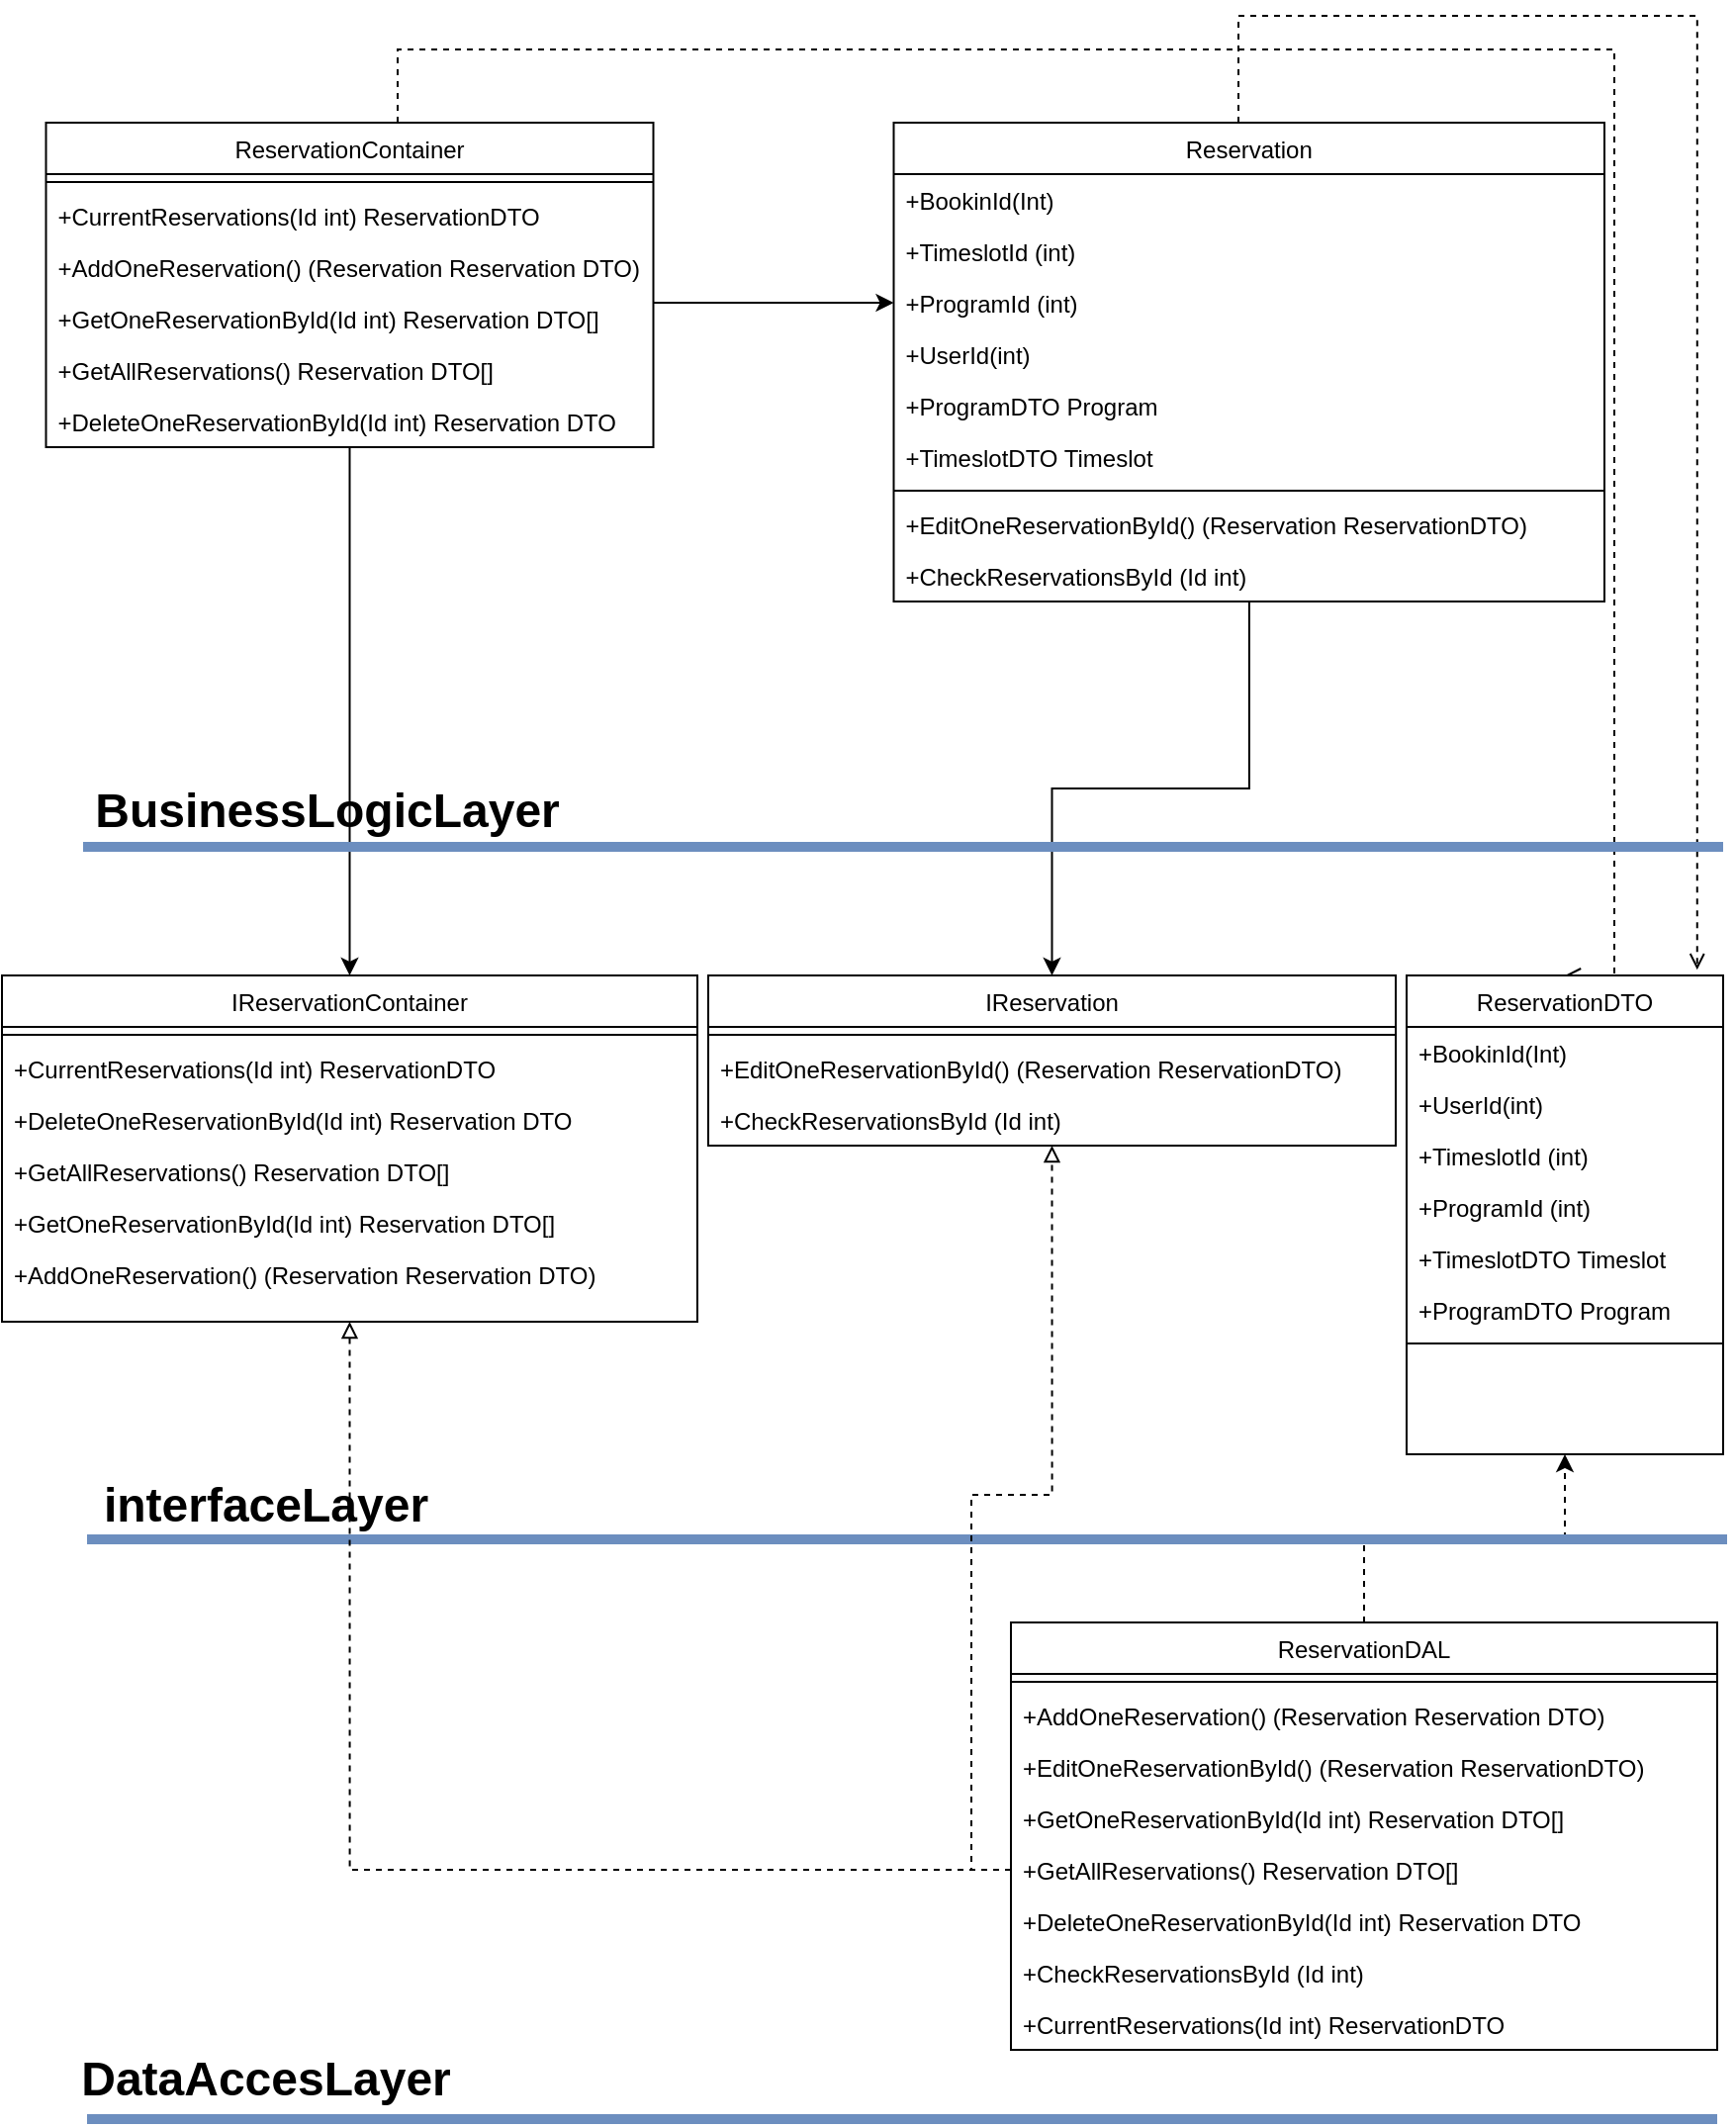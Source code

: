 <mxfile version="17.5.0" type="device"><diagram id="iIi2y86t232142pEMQrk" name="Page-1"><mxGraphModel dx="3730" dy="2207" grid="0" gridSize="10" guides="1" tooltips="1" connect="1" arrows="1" fold="1" page="1" pageScale="1" pageWidth="827" pageHeight="1169" math="0" shadow="0"><root><mxCell id="0"/><mxCell id="1" parent="0"/><mxCell id="u51G-E1ZMc3Vtgejx-sF-1" style="edgeStyle=orthogonalEdgeStyle;rounded=0;orthogonalLoop=1;jettySize=auto;html=1;" parent="1" source="u51G-E1ZMc3Vtgejx-sF-3" target="u51G-E1ZMc3Vtgejx-sF-44" edge="1"><mxGeometry relative="1" as="geometry"/></mxCell><mxCell id="u51G-E1ZMc3Vtgejx-sF-2" style="edgeStyle=orthogonalEdgeStyle;rounded=0;orthogonalLoop=1;jettySize=auto;html=1;entryX=0.918;entryY=-0.012;entryDx=0;entryDy=0;entryPerimeter=0;dashed=1;endArrow=open;endFill=0;" parent="1" source="u51G-E1ZMc3Vtgejx-sF-3" target="u51G-E1ZMc3Vtgejx-sF-21" edge="1"><mxGeometry relative="1" as="geometry"><Array as="points"><mxPoint x="-245" y="-374"/><mxPoint x="-13" y="-374"/></Array></mxGeometry></mxCell><mxCell id="u51G-E1ZMc3Vtgejx-sF-3" value="Reservation" style="swimlane;fontStyle=0;align=center;verticalAlign=top;childLayout=stackLayout;horizontal=1;startSize=26;horizontalStack=0;resizeParent=1;resizeLast=0;collapsible=1;marginBottom=0;rounded=0;shadow=0;strokeWidth=1;" parent="1" vertex="1"><mxGeometry x="-419.25" y="-320" width="359.25" height="242" as="geometry"><mxRectangle x="130" y="380" width="160" height="26" as="alternateBounds"/></mxGeometry></mxCell><mxCell id="uksDdmDyI_HR1fQv1SHN-14" value="+BookinId(Int)" style="text;align=left;verticalAlign=top;spacingLeft=4;spacingRight=4;overflow=hidden;rotatable=0;points=[[0,0.5],[1,0.5]];portConstraint=eastwest;rounded=0;shadow=0;html=0;" vertex="1" parent="u51G-E1ZMc3Vtgejx-sF-3"><mxGeometry y="26" width="359.25" height="26" as="geometry"/></mxCell><mxCell id="uksDdmDyI_HR1fQv1SHN-16" value="+TimeslotId (int)" style="text;align=left;verticalAlign=top;spacingLeft=4;spacingRight=4;overflow=hidden;rotatable=0;points=[[0,0.5],[1,0.5]];portConstraint=eastwest;rounded=0;shadow=0;html=0;" vertex="1" parent="u51G-E1ZMc3Vtgejx-sF-3"><mxGeometry y="52" width="359.25" height="26" as="geometry"/></mxCell><mxCell id="uksDdmDyI_HR1fQv1SHN-17" value="+ProgramId (int)" style="text;align=left;verticalAlign=top;spacingLeft=4;spacingRight=4;overflow=hidden;rotatable=0;points=[[0,0.5],[1,0.5]];portConstraint=eastwest;rounded=0;shadow=0;html=0;" vertex="1" parent="u51G-E1ZMc3Vtgejx-sF-3"><mxGeometry y="78" width="359.25" height="26" as="geometry"/></mxCell><mxCell id="uksDdmDyI_HR1fQv1SHN-15" value="+UserId(int)" style="text;align=left;verticalAlign=top;spacingLeft=4;spacingRight=4;overflow=hidden;rotatable=0;points=[[0,0.5],[1,0.5]];portConstraint=eastwest;rounded=0;shadow=0;html=0;" vertex="1" parent="u51G-E1ZMc3Vtgejx-sF-3"><mxGeometry y="104" width="359.25" height="26" as="geometry"/></mxCell><mxCell id="uksDdmDyI_HR1fQv1SHN-19" value="+ProgramDTO Program" style="text;align=left;verticalAlign=top;spacingLeft=4;spacingRight=4;overflow=hidden;rotatable=0;points=[[0,0.5],[1,0.5]];portConstraint=eastwest;rounded=0;shadow=0;html=0;" vertex="1" parent="u51G-E1ZMc3Vtgejx-sF-3"><mxGeometry y="130" width="359.25" height="26" as="geometry"/></mxCell><mxCell id="uksDdmDyI_HR1fQv1SHN-18" value="+TimeslotDTO Timeslot" style="text;align=left;verticalAlign=top;spacingLeft=4;spacingRight=4;overflow=hidden;rotatable=0;points=[[0,0.5],[1,0.5]];portConstraint=eastwest;rounded=0;shadow=0;html=0;" vertex="1" parent="u51G-E1ZMc3Vtgejx-sF-3"><mxGeometry y="156" width="359.25" height="26" as="geometry"/></mxCell><mxCell id="uksDdmDyI_HR1fQv1SHN-20" value="" style="line;html=1;strokeWidth=1;align=left;verticalAlign=middle;spacingTop=-1;spacingLeft=3;spacingRight=3;rotatable=0;labelPosition=right;points=[];portConstraint=eastwest;" vertex="1" parent="u51G-E1ZMc3Vtgejx-sF-3"><mxGeometry y="182" width="359.25" height="8" as="geometry"/></mxCell><mxCell id="uksDdmDyI_HR1fQv1SHN-12" value="+EditOneReservationById() (Reservation ReservationDTO)" style="text;align=left;verticalAlign=top;spacingLeft=4;spacingRight=4;overflow=hidden;rotatable=0;points=[[0,0.5],[1,0.5]];portConstraint=eastwest;rounded=0;shadow=0;html=0;" vertex="1" parent="u51G-E1ZMc3Vtgejx-sF-3"><mxGeometry y="190" width="359.25" height="26" as="geometry"/></mxCell><mxCell id="uksDdmDyI_HR1fQv1SHN-13" value="+CheckReservationsById (Id int)" style="text;align=left;verticalAlign=top;spacingLeft=4;spacingRight=4;overflow=hidden;rotatable=0;points=[[0,0.5],[1,0.5]];portConstraint=eastwest;rounded=0;shadow=0;html=0;" vertex="1" parent="u51G-E1ZMc3Vtgejx-sF-3"><mxGeometry y="216" width="359.25" height="26" as="geometry"/></mxCell><mxCell id="u51G-E1ZMc3Vtgejx-sF-11" style="edgeStyle=orthogonalEdgeStyle;rounded=0;orthogonalLoop=1;jettySize=auto;html=1;entryX=0.5;entryY=0;entryDx=0;entryDy=0;" parent="1" source="u51G-E1ZMc3Vtgejx-sF-13" target="u51G-E1ZMc3Vtgejx-sF-47" edge="1"><mxGeometry relative="1" as="geometry"/></mxCell><mxCell id="u51G-E1ZMc3Vtgejx-sF-12" style="edgeStyle=orthogonalEdgeStyle;rounded=0;orthogonalLoop=1;jettySize=auto;html=1;entryX=0.5;entryY=0;entryDx=0;entryDy=0;dashed=1;endArrow=open;endFill=0;" parent="1" source="u51G-E1ZMc3Vtgejx-sF-13" target="u51G-E1ZMc3Vtgejx-sF-21" edge="1"><mxGeometry relative="1" as="geometry"><Array as="points"><mxPoint x="-670" y="-357"/><mxPoint x="-55" y="-357"/><mxPoint x="-55" y="111"/></Array></mxGeometry></mxCell><mxCell id="u51G-E1ZMc3Vtgejx-sF-13" value="ReservationContainer" style="swimlane;fontStyle=0;align=center;verticalAlign=top;childLayout=stackLayout;horizontal=1;startSize=26;horizontalStack=0;resizeParent=1;resizeLast=0;collapsible=1;marginBottom=0;rounded=0;shadow=0;strokeWidth=1;" parent="1" vertex="1"><mxGeometry x="-847.75" y="-320" width="307" height="164" as="geometry"><mxRectangle x="130" y="380" width="160" height="26" as="alternateBounds"/></mxGeometry></mxCell><mxCell id="uksDdmDyI_HR1fQv1SHN-21" value="" style="line;html=1;strokeWidth=1;align=left;verticalAlign=middle;spacingTop=-1;spacingLeft=3;spacingRight=3;rotatable=0;labelPosition=right;points=[];portConstraint=eastwest;" vertex="1" parent="u51G-E1ZMc3Vtgejx-sF-13"><mxGeometry y="26" width="307" height="8" as="geometry"/></mxCell><mxCell id="uksDdmDyI_HR1fQv1SHN-22" value="+CurrentReservations(Id int) ReservationDTO" style="text;align=left;verticalAlign=top;spacingLeft=4;spacingRight=4;overflow=hidden;rotatable=0;points=[[0,0.5],[1,0.5]];portConstraint=eastwest;rounded=0;shadow=0;html=0;" vertex="1" parent="u51G-E1ZMc3Vtgejx-sF-13"><mxGeometry y="34" width="307" height="26" as="geometry"/></mxCell><mxCell id="uksDdmDyI_HR1fQv1SHN-26" value="+AddOneReservation() (Reservation Reservation DTO)" style="text;align=left;verticalAlign=top;spacingLeft=4;spacingRight=4;overflow=hidden;rotatable=0;points=[[0,0.5],[1,0.5]];portConstraint=eastwest;rounded=0;shadow=0;html=0;" vertex="1" parent="u51G-E1ZMc3Vtgejx-sF-13"><mxGeometry y="60" width="307" height="26" as="geometry"/></mxCell><mxCell id="uksDdmDyI_HR1fQv1SHN-25" value="+GetOneReservationById(Id int) Reservation DTO[]" style="text;align=left;verticalAlign=top;spacingLeft=4;spacingRight=4;overflow=hidden;rotatable=0;points=[[0,0.5],[1,0.5]];portConstraint=eastwest;rounded=0;shadow=0;html=0;" vertex="1" parent="u51G-E1ZMc3Vtgejx-sF-13"><mxGeometry y="86" width="307" height="26" as="geometry"/></mxCell><mxCell id="uksDdmDyI_HR1fQv1SHN-24" value="+GetAllReservations() Reservation DTO[]" style="text;align=left;verticalAlign=top;spacingLeft=4;spacingRight=4;overflow=hidden;rotatable=0;points=[[0,0.5],[1,0.5]];portConstraint=eastwest;rounded=0;shadow=0;html=0;" vertex="1" parent="u51G-E1ZMc3Vtgejx-sF-13"><mxGeometry y="112" width="307" height="26" as="geometry"/></mxCell><mxCell id="uksDdmDyI_HR1fQv1SHN-23" value="+DeleteOneReservationById(Id int) Reservation DTO" style="text;align=left;verticalAlign=top;spacingLeft=4;spacingRight=4;overflow=hidden;rotatable=0;points=[[0,0.5],[1,0.5]];portConstraint=eastwest;rounded=0;shadow=0;html=0;" vertex="1" parent="u51G-E1ZMc3Vtgejx-sF-13"><mxGeometry y="138" width="307" height="26" as="geometry"/></mxCell><mxCell id="u51G-E1ZMc3Vtgejx-sF-21" value="ReservationDTO" style="swimlane;fontStyle=0;align=center;verticalAlign=top;childLayout=stackLayout;horizontal=1;startSize=26;horizontalStack=0;resizeParent=1;resizeLast=0;collapsible=1;marginBottom=0;rounded=0;shadow=0;strokeWidth=1;" parent="1" vertex="1"><mxGeometry x="-160" y="111" width="160" height="242" as="geometry"><mxRectangle x="130" y="380" width="160" height="26" as="alternateBounds"/></mxGeometry></mxCell><mxCell id="u51G-E1ZMc3Vtgejx-sF-22" value="+BookinId(Int)" style="text;align=left;verticalAlign=top;spacingLeft=4;spacingRight=4;overflow=hidden;rotatable=0;points=[[0,0.5],[1,0.5]];portConstraint=eastwest;rounded=0;shadow=0;html=0;" parent="u51G-E1ZMc3Vtgejx-sF-21" vertex="1"><mxGeometry y="26" width="160" height="26" as="geometry"/></mxCell><mxCell id="u51G-E1ZMc3Vtgejx-sF-58" value="+UserId(int)" style="text;align=left;verticalAlign=top;spacingLeft=4;spacingRight=4;overflow=hidden;rotatable=0;points=[[0,0.5],[1,0.5]];portConstraint=eastwest;rounded=0;shadow=0;html=0;" parent="u51G-E1ZMc3Vtgejx-sF-21" vertex="1"><mxGeometry y="52" width="160" height="26" as="geometry"/></mxCell><mxCell id="BRdYhQuHji0PvfWFne8G-1" value="+TimeslotId (int)" style="text;align=left;verticalAlign=top;spacingLeft=4;spacingRight=4;overflow=hidden;rotatable=0;points=[[0,0.5],[1,0.5]];portConstraint=eastwest;rounded=0;shadow=0;html=0;" parent="u51G-E1ZMc3Vtgejx-sF-21" vertex="1"><mxGeometry y="78" width="160" height="26" as="geometry"/></mxCell><mxCell id="BRdYhQuHji0PvfWFne8G-2" value="+ProgramId (int)" style="text;align=left;verticalAlign=top;spacingLeft=4;spacingRight=4;overflow=hidden;rotatable=0;points=[[0,0.5],[1,0.5]];portConstraint=eastwest;rounded=0;shadow=0;html=0;" parent="u51G-E1ZMc3Vtgejx-sF-21" vertex="1"><mxGeometry y="104" width="160" height="26" as="geometry"/></mxCell><mxCell id="u51G-E1ZMc3Vtgejx-sF-26" value="+TimeslotDTO Timeslot" style="text;align=left;verticalAlign=top;spacingLeft=4;spacingRight=4;overflow=hidden;rotatable=0;points=[[0,0.5],[1,0.5]];portConstraint=eastwest;rounded=0;shadow=0;html=0;" parent="u51G-E1ZMc3Vtgejx-sF-21" vertex="1"><mxGeometry y="130" width="160" height="26" as="geometry"/></mxCell><mxCell id="BRdYhQuHji0PvfWFne8G-3" value="+ProgramDTO Program" style="text;align=left;verticalAlign=top;spacingLeft=4;spacingRight=4;overflow=hidden;rotatable=0;points=[[0,0.5],[1,0.5]];portConstraint=eastwest;rounded=0;shadow=0;html=0;" parent="u51G-E1ZMc3Vtgejx-sF-21" vertex="1"><mxGeometry y="156" width="160" height="26" as="geometry"/></mxCell><mxCell id="u51G-E1ZMc3Vtgejx-sF-27" value="" style="line;html=1;strokeWidth=1;align=left;verticalAlign=middle;spacingTop=-1;spacingLeft=3;spacingRight=3;rotatable=0;labelPosition=right;points=[];portConstraint=eastwest;" parent="u51G-E1ZMc3Vtgejx-sF-21" vertex="1"><mxGeometry y="182" width="160" height="8" as="geometry"/></mxCell><mxCell id="u51G-E1ZMc3Vtgejx-sF-28" style="edgeStyle=orthogonalEdgeStyle;rounded=0;orthogonalLoop=1;jettySize=auto;html=1;entryX=0.5;entryY=1;entryDx=0;entryDy=0;dashed=1;" parent="1" source="u51G-E1ZMc3Vtgejx-sF-29" target="u51G-E1ZMc3Vtgejx-sF-21" edge="1"><mxGeometry relative="1" as="geometry"/></mxCell><mxCell id="u51G-E1ZMc3Vtgejx-sF-29" value="ReservationDAL" style="swimlane;fontStyle=0;align=center;verticalAlign=top;childLayout=stackLayout;horizontal=1;startSize=26;horizontalStack=0;resizeParent=1;resizeLast=0;collapsible=1;marginBottom=0;rounded=0;shadow=0;strokeWidth=1;" parent="1" vertex="1"><mxGeometry x="-360" y="438" width="357" height="216" as="geometry"><mxRectangle x="130" y="380" width="160" height="26" as="alternateBounds"/></mxGeometry></mxCell><mxCell id="u51G-E1ZMc3Vtgejx-sF-30" value="" style="line;html=1;strokeWidth=1;align=left;verticalAlign=middle;spacingTop=-1;spacingLeft=3;spacingRight=3;rotatable=0;labelPosition=right;points=[];portConstraint=eastwest;" parent="u51G-E1ZMc3Vtgejx-sF-29" vertex="1"><mxGeometry y="26" width="357" height="8" as="geometry"/></mxCell><mxCell id="u51G-E1ZMc3Vtgejx-sF-31" value="+AddOneReservation() (Reservation Reservation DTO)" style="text;align=left;verticalAlign=top;spacingLeft=4;spacingRight=4;overflow=hidden;rotatable=0;points=[[0,0.5],[1,0.5]];portConstraint=eastwest;rounded=0;shadow=0;html=0;" parent="u51G-E1ZMc3Vtgejx-sF-29" vertex="1"><mxGeometry y="34" width="357" height="26" as="geometry"/></mxCell><mxCell id="uksDdmDyI_HR1fQv1SHN-1" value="+EditOneReservationById() (Reservation ReservationDTO)" style="text;align=left;verticalAlign=top;spacingLeft=4;spacingRight=4;overflow=hidden;rotatable=0;points=[[0,0.5],[1,0.5]];portConstraint=eastwest;rounded=0;shadow=0;html=0;" vertex="1" parent="u51G-E1ZMc3Vtgejx-sF-29"><mxGeometry y="60" width="357" height="26" as="geometry"/></mxCell><mxCell id="u51G-E1ZMc3Vtgejx-sF-32" value="+GetOneReservationById(Id int) Reservation DTO[]" style="text;align=left;verticalAlign=top;spacingLeft=4;spacingRight=4;overflow=hidden;rotatable=0;points=[[0,0.5],[1,0.5]];portConstraint=eastwest;rounded=0;shadow=0;html=0;" parent="u51G-E1ZMc3Vtgejx-sF-29" vertex="1"><mxGeometry y="86" width="357" height="26" as="geometry"/></mxCell><mxCell id="u51G-E1ZMc3Vtgejx-sF-33" value="+GetAllReservations() Reservation DTO[]" style="text;align=left;verticalAlign=top;spacingLeft=4;spacingRight=4;overflow=hidden;rotatable=0;points=[[0,0.5],[1,0.5]];portConstraint=eastwest;rounded=0;shadow=0;html=0;" parent="u51G-E1ZMc3Vtgejx-sF-29" vertex="1"><mxGeometry y="112" width="357" height="26" as="geometry"/></mxCell><mxCell id="u51G-E1ZMc3Vtgejx-sF-35" value="+DeleteOneReservationById(Id int) Reservation DTO" style="text;align=left;verticalAlign=top;spacingLeft=4;spacingRight=4;overflow=hidden;rotatable=0;points=[[0,0.5],[1,0.5]];portConstraint=eastwest;rounded=0;shadow=0;html=0;" parent="u51G-E1ZMc3Vtgejx-sF-29" vertex="1"><mxGeometry y="138" width="357" height="26" as="geometry"/></mxCell><mxCell id="u51G-E1ZMc3Vtgejx-sF-36" value="+CheckReservationsById (Id int)" style="text;align=left;verticalAlign=top;spacingLeft=4;spacingRight=4;overflow=hidden;rotatable=0;points=[[0,0.5],[1,0.5]];portConstraint=eastwest;rounded=0;shadow=0;html=0;" parent="u51G-E1ZMc3Vtgejx-sF-29" vertex="1"><mxGeometry y="164" width="357" height="26" as="geometry"/></mxCell><mxCell id="u51G-E1ZMc3Vtgejx-sF-37" value="+CurrentReservations(Id int) ReservationDTO" style="text;align=left;verticalAlign=top;spacingLeft=4;spacingRight=4;overflow=hidden;rotatable=0;points=[[0,0.5],[1,0.5]];portConstraint=eastwest;rounded=0;shadow=0;html=0;" parent="u51G-E1ZMc3Vtgejx-sF-29" vertex="1"><mxGeometry y="190" width="357" height="26" as="geometry"/></mxCell><mxCell id="u51G-E1ZMc3Vtgejx-sF-38" value="" style="endArrow=none;html=1;rounded=0;fillColor=#dae8fc;strokeColor=#6c8ebf;strokeWidth=5;" parent="1" edge="1"><mxGeometry width="50" height="50" relative="1" as="geometry"><mxPoint x="-829" y="46" as="sourcePoint"/><mxPoint y="46" as="targetPoint"/></mxGeometry></mxCell><mxCell id="u51G-E1ZMc3Vtgejx-sF-39" value="" style="endArrow=none;html=1;rounded=0;fillColor=#dae8fc;strokeColor=#6c8ebf;strokeWidth=5;" parent="1" edge="1"><mxGeometry width="50" height="50" relative="1" as="geometry"><mxPoint x="-827.0" y="396" as="sourcePoint"/><mxPoint x="2" y="396" as="targetPoint"/></mxGeometry></mxCell><mxCell id="u51G-E1ZMc3Vtgejx-sF-40" value="&lt;b&gt;&lt;font style=&quot;font-size: 24px&quot;&gt;interfaceLayer&lt;/font&gt;&lt;/b&gt;" style="text;html=1;strokeColor=none;fillColor=none;align=center;verticalAlign=middle;whiteSpace=wrap;rounded=0;" parent="1" vertex="1"><mxGeometry x="-829" y="364" width="185" height="30" as="geometry"/></mxCell><mxCell id="u51G-E1ZMc3Vtgejx-sF-41" value="&lt;b&gt;&lt;font style=&quot;font-size: 24px&quot;&gt;DataAccesLayer&lt;/font&gt;&lt;/b&gt;" style="text;html=1;strokeColor=none;fillColor=none;align=center;verticalAlign=middle;whiteSpace=wrap;rounded=0;" parent="1" vertex="1"><mxGeometry x="-829" y="654" width="185" height="30" as="geometry"/></mxCell><mxCell id="u51G-E1ZMc3Vtgejx-sF-42" value="" style="endArrow=none;html=1;rounded=0;fontSize=24;fillColor=#dae8fc;strokeColor=#6c8ebf;strokeWidth=5;" parent="1" edge="1"><mxGeometry width="50" height="50" relative="1" as="geometry"><mxPoint x="-827.0" y="689" as="sourcePoint"/><mxPoint x="-3" y="689" as="targetPoint"/></mxGeometry></mxCell><mxCell id="u51G-E1ZMc3Vtgejx-sF-43" value="&lt;b&gt;&lt;font style=&quot;font-size: 24px&quot;&gt;BusinessLogicLayer&lt;/font&gt;&lt;/b&gt;" style="text;html=1;strokeColor=none;fillColor=none;align=center;verticalAlign=middle;whiteSpace=wrap;rounded=0;" parent="1" vertex="1"><mxGeometry x="-798" y="13" width="185" height="30" as="geometry"/></mxCell><mxCell id="u51G-E1ZMc3Vtgejx-sF-44" value="IReservation" style="swimlane;fontStyle=0;align=center;verticalAlign=top;childLayout=stackLayout;horizontal=1;startSize=26;horizontalStack=0;resizeParent=1;resizeLast=0;collapsible=1;marginBottom=0;rounded=0;shadow=0;strokeWidth=1;" parent="1" vertex="1"><mxGeometry x="-513" y="111" width="347.5" height="86" as="geometry"><mxRectangle x="130" y="380" width="160" height="26" as="alternateBounds"/></mxGeometry></mxCell><mxCell id="u51G-E1ZMc3Vtgejx-sF-45" value="" style="line;html=1;strokeWidth=1;align=left;verticalAlign=middle;spacingTop=-1;spacingLeft=3;spacingRight=3;rotatable=0;labelPosition=right;points=[];portConstraint=eastwest;" parent="u51G-E1ZMc3Vtgejx-sF-44" vertex="1"><mxGeometry y="26" width="347.5" height="8" as="geometry"/></mxCell><mxCell id="uksDdmDyI_HR1fQv1SHN-2" value="+EditOneReservationById() (Reservation ReservationDTO)" style="text;align=left;verticalAlign=top;spacingLeft=4;spacingRight=4;overflow=hidden;rotatable=0;points=[[0,0.5],[1,0.5]];portConstraint=eastwest;rounded=0;shadow=0;html=0;" vertex="1" parent="u51G-E1ZMc3Vtgejx-sF-44"><mxGeometry y="34" width="347.5" height="26" as="geometry"/></mxCell><mxCell id="uksDdmDyI_HR1fQv1SHN-3" value="+CheckReservationsById (Id int)" style="text;align=left;verticalAlign=top;spacingLeft=4;spacingRight=4;overflow=hidden;rotatable=0;points=[[0,0.5],[1,0.5]];portConstraint=eastwest;rounded=0;shadow=0;html=0;" vertex="1" parent="u51G-E1ZMc3Vtgejx-sF-44"><mxGeometry y="60" width="347.5" height="26" as="geometry"/></mxCell><mxCell id="u51G-E1ZMc3Vtgejx-sF-47" value="IReservationContainer" style="swimlane;fontStyle=0;align=center;verticalAlign=top;childLayout=stackLayout;horizontal=1;startSize=26;horizontalStack=0;resizeParent=1;resizeLast=0;collapsible=1;marginBottom=0;rounded=0;shadow=0;strokeWidth=1;" parent="1" vertex="1"><mxGeometry x="-870" y="111" width="351.5" height="175" as="geometry"><mxRectangle x="130" y="380" width="160" height="26" as="alternateBounds"/></mxGeometry></mxCell><mxCell id="uksDdmDyI_HR1fQv1SHN-4" value="" style="line;html=1;strokeWidth=1;align=left;verticalAlign=middle;spacingTop=-1;spacingLeft=3;spacingRight=3;rotatable=0;labelPosition=right;points=[];portConstraint=eastwest;" vertex="1" parent="u51G-E1ZMc3Vtgejx-sF-47"><mxGeometry y="26" width="351.5" height="8" as="geometry"/></mxCell><mxCell id="uksDdmDyI_HR1fQv1SHN-11" value="+CurrentReservations(Id int) ReservationDTO" style="text;align=left;verticalAlign=top;spacingLeft=4;spacingRight=4;overflow=hidden;rotatable=0;points=[[0,0.5],[1,0.5]];portConstraint=eastwest;rounded=0;shadow=0;html=0;" vertex="1" parent="u51G-E1ZMc3Vtgejx-sF-47"><mxGeometry y="34" width="351.5" height="26" as="geometry"/></mxCell><mxCell id="uksDdmDyI_HR1fQv1SHN-9" value="+DeleteOneReservationById(Id int) Reservation DTO" style="text;align=left;verticalAlign=top;spacingLeft=4;spacingRight=4;overflow=hidden;rotatable=0;points=[[0,0.5],[1,0.5]];portConstraint=eastwest;rounded=0;shadow=0;html=0;" vertex="1" parent="u51G-E1ZMc3Vtgejx-sF-47"><mxGeometry y="60" width="351.5" height="26" as="geometry"/></mxCell><mxCell id="uksDdmDyI_HR1fQv1SHN-8" value="+GetAllReservations() Reservation DTO[]" style="text;align=left;verticalAlign=top;spacingLeft=4;spacingRight=4;overflow=hidden;rotatable=0;points=[[0,0.5],[1,0.5]];portConstraint=eastwest;rounded=0;shadow=0;html=0;" vertex="1" parent="u51G-E1ZMc3Vtgejx-sF-47"><mxGeometry y="86" width="351.5" height="26" as="geometry"/></mxCell><mxCell id="uksDdmDyI_HR1fQv1SHN-7" value="+GetOneReservationById(Id int) Reservation DTO[]" style="text;align=left;verticalAlign=top;spacingLeft=4;spacingRight=4;overflow=hidden;rotatable=0;points=[[0,0.5],[1,0.5]];portConstraint=eastwest;rounded=0;shadow=0;html=0;" vertex="1" parent="u51G-E1ZMc3Vtgejx-sF-47"><mxGeometry y="112" width="351.5" height="26" as="geometry"/></mxCell><mxCell id="uksDdmDyI_HR1fQv1SHN-5" value="+AddOneReservation() (Reservation Reservation DTO)" style="text;align=left;verticalAlign=top;spacingLeft=4;spacingRight=4;overflow=hidden;rotatable=0;points=[[0,0.5],[1,0.5]];portConstraint=eastwest;rounded=0;shadow=0;html=0;" vertex="1" parent="u51G-E1ZMc3Vtgejx-sF-47"><mxGeometry y="138" width="351.5" height="26" as="geometry"/></mxCell><mxCell id="u51G-E1ZMc3Vtgejx-sF-56" style="edgeStyle=orthogonalEdgeStyle;rounded=0;orthogonalLoop=1;jettySize=auto;html=1;entryX=0.5;entryY=1;entryDx=0;entryDy=0;dashed=1;endArrow=block;endFill=0;" parent="1" source="u51G-E1ZMc3Vtgejx-sF-33" target="u51G-E1ZMc3Vtgejx-sF-44" edge="1"><mxGeometry relative="1" as="geometry"/></mxCell><mxCell id="u51G-E1ZMc3Vtgejx-sF-57" style="edgeStyle=orthogonalEdgeStyle;rounded=0;orthogonalLoop=1;jettySize=auto;html=1;entryX=0.5;entryY=1;entryDx=0;entryDy=0;dashed=1;endArrow=block;endFill=0;" parent="1" source="u51G-E1ZMc3Vtgejx-sF-33" target="u51G-E1ZMc3Vtgejx-sF-47" edge="1"><mxGeometry relative="1" as="geometry"/></mxCell><mxCell id="u51G-E1ZMc3Vtgejx-sF-70" style="edgeStyle=orthogonalEdgeStyle;rounded=0;orthogonalLoop=1;jettySize=auto;html=1;entryX=0;entryY=0.5;entryDx=0;entryDy=0;" parent="1" edge="1"><mxGeometry relative="1" as="geometry"><Array as="points"><mxPoint x="-513" y="-229"/><mxPoint x="-513" y="-229"/></Array><mxPoint x="-540.75" y="-229.0" as="sourcePoint"/><mxPoint x="-419.25" y="-229.0" as="targetPoint"/></mxGeometry></mxCell></root></mxGraphModel></diagram></mxfile>